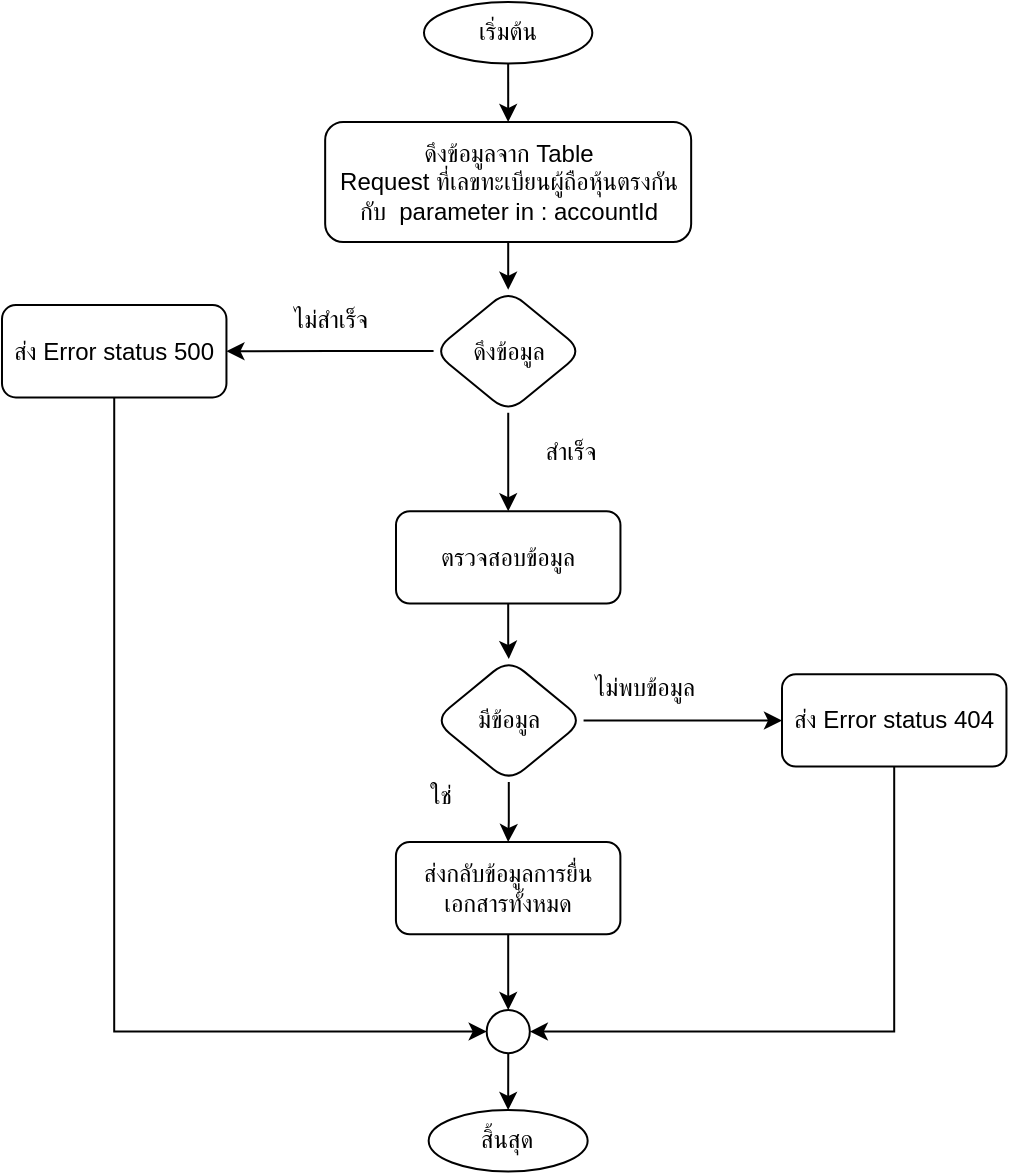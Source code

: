 <mxfile version="20.3.7" type="github">
  <diagram id="KNPTt2FtTy1nRqzTEt9b" name="หน้า-1">
    <mxGraphModel dx="788" dy="512" grid="1" gridSize="10" guides="1" tooltips="1" connect="1" arrows="1" fold="1" page="1" pageScale="1" pageWidth="827" pageHeight="1169" math="0" shadow="0">
      <root>
        <mxCell id="0" />
        <mxCell id="1" parent="0" />
        <mxCell id="C6vSoGj43nONrzxHpojI-79" value="" style="group" parent="1" vertex="1" connectable="0">
          <mxGeometry x="162" y="30" width="502.227" height="584.767" as="geometry" />
        </mxCell>
        <mxCell id="C6vSoGj43nONrzxHpojI-55" value="ส่ง Error status 500" style="whiteSpace=wrap;html=1;rounded=1;" parent="C6vSoGj43nONrzxHpojI-79" vertex="1">
          <mxGeometry y="151.54" width="112.227" height="46.154" as="geometry" />
        </mxCell>
        <mxCell id="C6vSoGj43nONrzxHpojI-56" value="มีข้อมูล" style="rhombus;whiteSpace=wrap;html=1;rounded=1;" parent="C6vSoGj43nONrzxHpojI-79" vertex="1">
          <mxGeometry x="215.998" y="328.455" width="74.818" height="61.538" as="geometry" />
        </mxCell>
        <mxCell id="C6vSoGj43nONrzxHpojI-58" value="ส่ง Error status 404" style="whiteSpace=wrap;html=1;rounded=1;" parent="C6vSoGj43nONrzxHpojI-79" vertex="1">
          <mxGeometry x="390" y="336.147" width="112.227" height="46.154" as="geometry" />
        </mxCell>
        <mxCell id="C6vSoGj43nONrzxHpojI-59" value="" style="edgeStyle=orthogonalEdgeStyle;rounded=0;orthogonalLoop=1;jettySize=auto;html=1;endArrow=classic;endFill=1;entryX=0;entryY=0.5;entryDx=0;entryDy=0;" parent="C6vSoGj43nONrzxHpojI-79" source="C6vSoGj43nONrzxHpojI-56" target="C6vSoGj43nONrzxHpojI-58" edge="1">
          <mxGeometry relative="1" as="geometry">
            <Array as="points">
              <mxPoint x="389.998" y="358.998" />
              <mxPoint x="399.998" y="359.998" />
            </Array>
          </mxGeometry>
        </mxCell>
        <mxCell id="C6vSoGj43nONrzxHpojI-60" value="ไม่พบข้อมูล" style="text;html=1;align=center;verticalAlign=middle;resizable=0;points=[];autosize=1;strokeColor=none;fillColor=none;" parent="C6vSoGj43nONrzxHpojI-79" vertex="1">
          <mxGeometry x="280.521" y="328.454" width="80" height="30" as="geometry" />
        </mxCell>
        <mxCell id="C6vSoGj43nONrzxHpojI-61" value="ใช่" style="text;html=1;align=center;verticalAlign=middle;resizable=0;points=[];autosize=1;strokeColor=none;fillColor=none;" parent="C6vSoGj43nONrzxHpojI-79" vertex="1">
          <mxGeometry x="198.998" y="382.304" width="40" height="30" as="geometry" />
        </mxCell>
        <mxCell id="C6vSoGj43nONrzxHpojI-62" value="ส่งกลับข้อมูลการยื่นเอกสารทั้งหมด" style="whiteSpace=wrap;html=1;rounded=1;" parent="C6vSoGj43nONrzxHpojI-79" vertex="1">
          <mxGeometry x="196.972" y="419.997" width="112.227" height="46.154" as="geometry" />
        </mxCell>
        <mxCell id="C6vSoGj43nONrzxHpojI-63" value="" style="edgeStyle=orthogonalEdgeStyle;rounded=0;orthogonalLoop=1;jettySize=auto;html=1;endArrow=classic;endFill=1;entryX=0.5;entryY=0;entryDx=0;entryDy=0;" parent="C6vSoGj43nONrzxHpojI-79" source="C6vSoGj43nONrzxHpojI-56" target="C6vSoGj43nONrzxHpojI-62" edge="1">
          <mxGeometry relative="1" as="geometry">
            <mxPoint x="-103.018" y="832.305" as="targetPoint" />
          </mxGeometry>
        </mxCell>
        <mxCell id="C6vSoGj43nONrzxHpojI-64" style="edgeStyle=orthogonalEdgeStyle;rounded=0;orthogonalLoop=1;jettySize=auto;html=1;entryX=0;entryY=0.5;entryDx=0;entryDy=0;endArrow=classic;endFill=1;exitX=0.5;exitY=1;exitDx=0;exitDy=0;" parent="C6vSoGj43nONrzxHpojI-79" source="C6vSoGj43nONrzxHpojI-55" target="C6vSoGj43nONrzxHpojI-78" edge="1">
          <mxGeometry relative="1" as="geometry" />
        </mxCell>
        <mxCell id="C6vSoGj43nONrzxHpojI-65" style="edgeStyle=orthogonalEdgeStyle;rounded=0;orthogonalLoop=1;jettySize=auto;html=1;endArrow=classic;endFill=1;" parent="C6vSoGj43nONrzxHpojI-79" source="C6vSoGj43nONrzxHpojI-62" target="C6vSoGj43nONrzxHpojI-78" edge="1">
          <mxGeometry relative="1" as="geometry">
            <Array as="points" />
          </mxGeometry>
        </mxCell>
        <mxCell id="C6vSoGj43nONrzxHpojI-66" value="เริ่มต้น" style="ellipse;whiteSpace=wrap;html=1;rounded=1;glass=0;strokeWidth=1;shadow=0;" parent="C6vSoGj43nONrzxHpojI-79" vertex="1">
          <mxGeometry x="210.997" width="84.17" height="30.769" as="geometry" />
        </mxCell>
        <mxCell id="C6vSoGj43nONrzxHpojI-67" value="ดึงข้อมูลจาก Table&lt;br&gt;Request ที่เลขทะเบียนผู้ถือหุ้นตรงกันกับ&amp;nbsp; parameter in : accountId" style="rounded=1;whiteSpace=wrap;html=1;" parent="C6vSoGj43nONrzxHpojI-79" vertex="1">
          <mxGeometry x="161.58" y="60" width="183" height="60" as="geometry" />
        </mxCell>
        <mxCell id="C6vSoGj43nONrzxHpojI-68" style="edgeStyle=orthogonalEdgeStyle;rounded=0;orthogonalLoop=1;jettySize=auto;html=1;entryX=0.5;entryY=0;entryDx=0;entryDy=0;" parent="C6vSoGj43nONrzxHpojI-79" source="C6vSoGj43nONrzxHpojI-66" target="C6vSoGj43nONrzxHpojI-67" edge="1">
          <mxGeometry relative="1" as="geometry" />
        </mxCell>
        <mxCell id="C6vSoGj43nONrzxHpojI-69" value="" style="edgeStyle=orthogonalEdgeStyle;rounded=0;orthogonalLoop=1;jettySize=auto;html=1;endArrow=classic;endFill=1;" parent="C6vSoGj43nONrzxHpojI-79" source="C6vSoGj43nONrzxHpojI-67" target="C6vSoGj43nONrzxHpojI-72" edge="1">
          <mxGeometry relative="1" as="geometry" />
        </mxCell>
        <mxCell id="C6vSoGj43nONrzxHpojI-70" value="ตรวจสอบข้อมูล" style="whiteSpace=wrap;html=1;rounded=1;" parent="C6vSoGj43nONrzxHpojI-79" vertex="1">
          <mxGeometry x="196.998" y="254.617" width="112.227" height="46.154" as="geometry" />
        </mxCell>
        <mxCell id="C6vSoGj43nONrzxHpojI-54" value="" style="edgeStyle=orthogonalEdgeStyle;rounded=0;orthogonalLoop=1;jettySize=auto;html=1;endArrow=classic;endFill=1;" parent="C6vSoGj43nONrzxHpojI-79" source="C6vSoGj43nONrzxHpojI-70" target="C6vSoGj43nONrzxHpojI-56" edge="1">
          <mxGeometry relative="1" as="geometry" />
        </mxCell>
        <mxCell id="C6vSoGj43nONrzxHpojI-71" value="" style="edgeStyle=orthogonalEdgeStyle;rounded=0;orthogonalLoop=1;jettySize=auto;html=1;endArrow=classic;endFill=1;" parent="C6vSoGj43nONrzxHpojI-79" source="C6vSoGj43nONrzxHpojI-72" target="C6vSoGj43nONrzxHpojI-70" edge="1">
          <mxGeometry relative="1" as="geometry" />
        </mxCell>
        <mxCell id="C6vSoGj43nONrzxHpojI-72" value="ดึงข้อมูล" style="rhombus;whiteSpace=wrap;html=1;rounded=1;" parent="C6vSoGj43nONrzxHpojI-79" vertex="1">
          <mxGeometry x="215.703" y="143.848" width="74.818" height="61.538" as="geometry" />
        </mxCell>
        <mxCell id="C6vSoGj43nONrzxHpojI-73" value="ไม่สำเร็จ" style="text;html=1;align=center;verticalAlign=middle;resizable=0;points=[];autosize=1;strokeColor=none;fillColor=none;" parent="C6vSoGj43nONrzxHpojI-79" vertex="1">
          <mxGeometry x="129.001" y="143.852" width="70" height="30" as="geometry" />
        </mxCell>
        <mxCell id="C6vSoGj43nONrzxHpojI-74" value="สำเร็จ" style="text;html=1;align=center;verticalAlign=middle;resizable=0;points=[];autosize=1;strokeColor=none;fillColor=none;" parent="C6vSoGj43nONrzxHpojI-79" vertex="1">
          <mxGeometry x="259.224" y="210.001" width="50" height="30" as="geometry" />
        </mxCell>
        <mxCell id="C6vSoGj43nONrzxHpojI-75" value="" style="group" parent="C6vSoGj43nONrzxHpojI-79" vertex="1" connectable="0">
          <mxGeometry x="213.334" y="503.994" width="79.494" height="80.773" as="geometry" />
        </mxCell>
        <mxCell id="C6vSoGj43nONrzxHpojI-76" value="สิ้นสุด" style="ellipse;whiteSpace=wrap;html=1;rounded=1;glass=0;strokeWidth=1;shadow=0;" parent="C6vSoGj43nONrzxHpojI-75" vertex="1">
          <mxGeometry y="50.004" width="79.494" height="30.769" as="geometry" />
        </mxCell>
        <mxCell id="C6vSoGj43nONrzxHpojI-77" value="" style="edgeStyle=orthogonalEdgeStyle;rounded=0;orthogonalLoop=1;jettySize=auto;html=1;endArrow=classic;endFill=1;" parent="C6vSoGj43nONrzxHpojI-75" source="C6vSoGj43nONrzxHpojI-78" target="C6vSoGj43nONrzxHpojI-76" edge="1">
          <mxGeometry relative="1" as="geometry" />
        </mxCell>
        <mxCell id="C6vSoGj43nONrzxHpojI-78" value="" style="ellipse;whiteSpace=wrap;html=1;aspect=fixed;" parent="C6vSoGj43nONrzxHpojI-75" vertex="1">
          <mxGeometry x="29.001" width="21.582" height="21.582" as="geometry" />
        </mxCell>
        <mxCell id="C6vSoGj43nONrzxHpojI-53" style="edgeStyle=orthogonalEdgeStyle;rounded=0;orthogonalLoop=1;jettySize=auto;html=1;entryX=1;entryY=0.5;entryDx=0;entryDy=0;endArrow=classic;endFill=1;" parent="C6vSoGj43nONrzxHpojI-79" source="C6vSoGj43nONrzxHpojI-72" target="C6vSoGj43nONrzxHpojI-55" edge="1">
          <mxGeometry relative="1" as="geometry" />
        </mxCell>
        <mxCell id="C6vSoGj43nONrzxHpojI-57" style="edgeStyle=orthogonalEdgeStyle;rounded=0;orthogonalLoop=1;jettySize=auto;html=1;entryX=1;entryY=0.5;entryDx=0;entryDy=0;endArrow=classic;endFill=1;" parent="C6vSoGj43nONrzxHpojI-79" source="C6vSoGj43nONrzxHpojI-58" target="C6vSoGj43nONrzxHpojI-78" edge="1">
          <mxGeometry relative="1" as="geometry">
            <Array as="points">
              <mxPoint x="445.998" y="514.998" />
            </Array>
          </mxGeometry>
        </mxCell>
      </root>
    </mxGraphModel>
  </diagram>
</mxfile>
